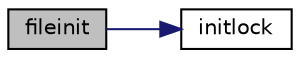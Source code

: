 digraph "fileinit"
{
 // LATEX_PDF_SIZE
  edge [fontname="Helvetica",fontsize="10",labelfontname="Helvetica",labelfontsize="10"];
  node [fontname="Helvetica",fontsize="10",shape=record];
  rankdir="LR";
  Node1 [label="fileinit",height=0.2,width=0.4,color="black", fillcolor="grey75", style="filled", fontcolor="black",tooltip=" "];
  Node1 -> Node2 [color="midnightblue",fontsize="10",style="solid"];
  Node2 [label="initlock",height=0.2,width=0.4,color="black", fillcolor="white", style="filled",URL="$d5/d64/defs_8h.html#ab56d728e6966819a0260c358d3ac3419",tooltip=" "];
}
